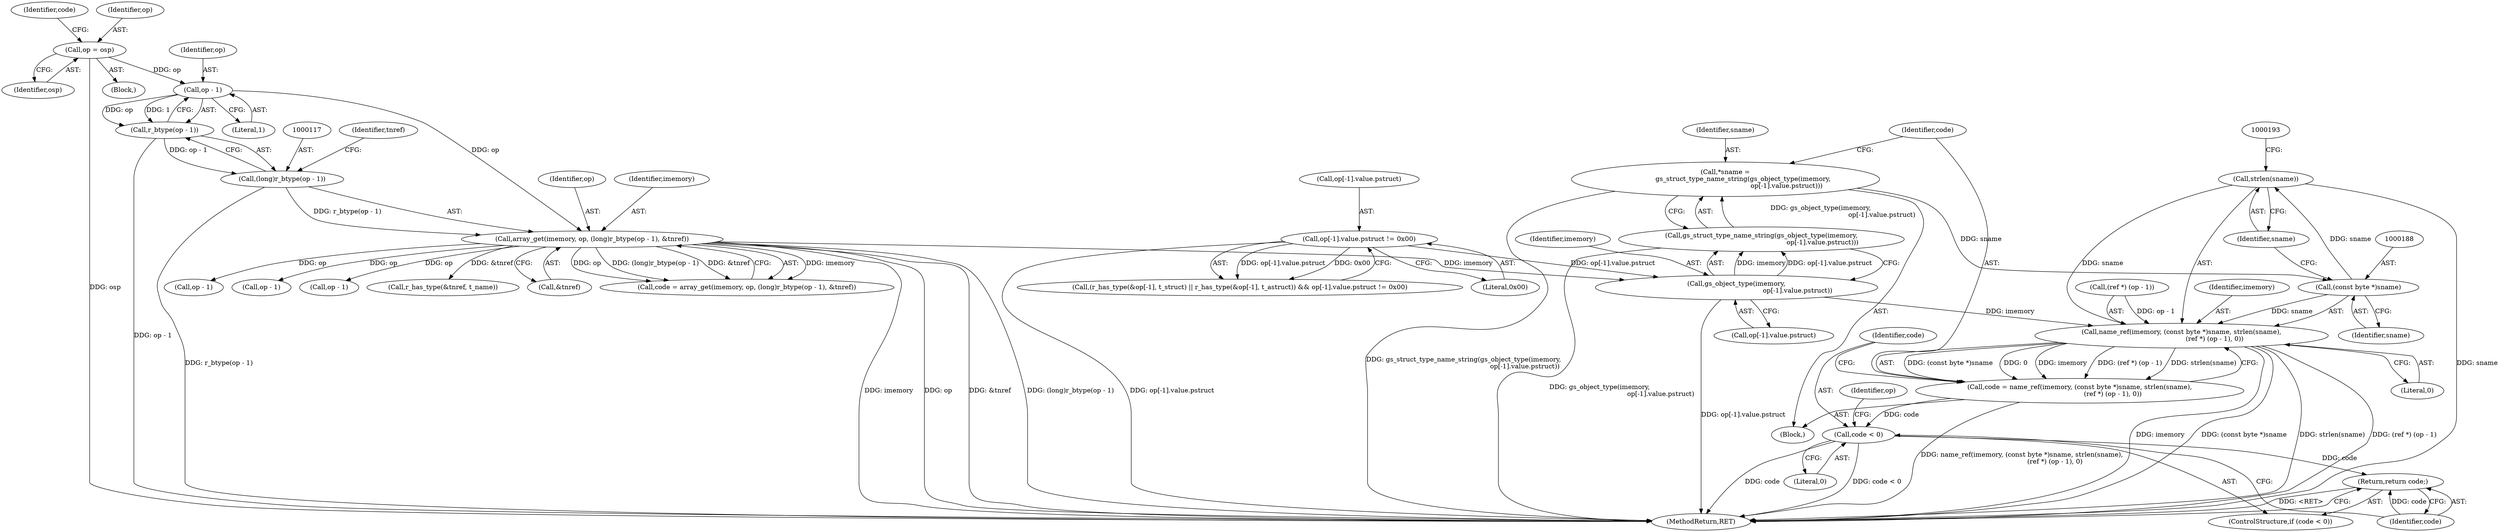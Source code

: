 digraph "0_ghostscript_0edd3d6c634a577db261615a9dc2719bca7f6e01@API" {
"1000190" [label="(Call,strlen(sname))"];
"1000187" [label="(Call,(const byte *)sname)"];
"1000169" [label="(Call,*sname =\n                 gs_struct_type_name_string(gs_object_type(imemory,\n                                                           op[-1].value.pstruct)))"];
"1000171" [label="(Call,gs_struct_type_name_string(gs_object_type(imemory,\n                                                           op[-1].value.pstruct)))"];
"1000172" [label="(Call,gs_object_type(imemory,\n                                                           op[-1].value.pstruct))"];
"1000113" [label="(Call,array_get(imemory, op, (long)r_btype(op - 1), &tnref))"];
"1000119" [label="(Call,op - 1)"];
"1000106" [label="(Call,op = osp)"];
"1000116" [label="(Call,(long)r_btype(op - 1))"];
"1000118" [label="(Call,r_btype(op - 1))"];
"1000157" [label="(Call,op[-1].value.pstruct != 0x00)"];
"1000185" [label="(Call,name_ref(imemory, (const byte *)sname, strlen(sname),\n                                (ref *) (op - 1), 0))"];
"1000183" [label="(Call,code = name_ref(imemory, (const byte *)sname, strlen(sname),\n                                (ref *) (op - 1), 0))"];
"1000199" [label="(Call,code < 0)"];
"1000202" [label="(Return,return code;)"];
"1000116" [label="(Call,(long)r_btype(op - 1))"];
"1000123" [label="(Identifier,tnref)"];
"1000118" [label="(Call,r_btype(op - 1))"];
"1000198" [label="(ControlStructure,if (code < 0))"];
"1000199" [label="(Call,code < 0)"];
"1000172" [label="(Call,gs_object_type(imemory,\n                                                           op[-1].value.pstruct))"];
"1000166" [label="(Literal,0x00)"];
"1000185" [label="(Call,name_ref(imemory, (const byte *)sname, strlen(sname),\n                                (ref *) (op - 1), 0))"];
"1000186" [label="(Identifier,imemory)"];
"1000209" [label="(Identifier,op)"];
"1000169" [label="(Call,*sname =\n                 gs_struct_type_name_string(gs_object_type(imemory,\n                                                           op[-1].value.pstruct)))"];
"1000224" [label="(MethodReturn,RET)"];
"1000119" [label="(Call,op - 1)"];
"1000215" [label="(Call,op - 1)"];
"1000104" [label="(Block,)"];
"1000190" [label="(Call,strlen(sname))"];
"1000194" [label="(Call,op - 1)"];
"1000197" [label="(Literal,0)"];
"1000170" [label="(Identifier,sname)"];
"1000173" [label="(Identifier,imemory)"];
"1000132" [label="(Call,r_has_type(&tnref, t_name))"];
"1000141" [label="(Call,(r_has_type(&op[-1], t_struct) || r_has_type(&op[-1], t_astruct)) && op[-1].value.pstruct != 0x00)"];
"1000200" [label="(Identifier,code)"];
"1000174" [label="(Call,op[-1].value.pstruct)"];
"1000121" [label="(Literal,1)"];
"1000203" [label="(Identifier,code)"];
"1000113" [label="(Call,array_get(imemory, op, (long)r_btype(op - 1), &tnref))"];
"1000189" [label="(Identifier,sname)"];
"1000108" [label="(Identifier,osp)"];
"1000120" [label="(Identifier,op)"];
"1000184" [label="(Identifier,code)"];
"1000122" [label="(Call,&tnref)"];
"1000115" [label="(Identifier,op)"];
"1000112" [label="(Identifier,code)"];
"1000114" [label="(Identifier,imemory)"];
"1000202" [label="(Return,return code;)"];
"1000167" [label="(Block,)"];
"1000201" [label="(Literal,0)"];
"1000157" [label="(Call,op[-1].value.pstruct != 0x00)"];
"1000191" [label="(Identifier,sname)"];
"1000183" [label="(Call,code = name_ref(imemory, (const byte *)sname, strlen(sname),\n                                (ref *) (op - 1), 0))"];
"1000107" [label="(Identifier,op)"];
"1000192" [label="(Call,(ref *) (op - 1))"];
"1000171" [label="(Call,gs_struct_type_name_string(gs_object_type(imemory,\n                                                           op[-1].value.pstruct)))"];
"1000111" [label="(Call,code = array_get(imemory, op, (long)r_btype(op - 1), &tnref))"];
"1000208" [label="(Call,op - 1)"];
"1000106" [label="(Call,op = osp)"];
"1000187" [label="(Call,(const byte *)sname)"];
"1000158" [label="(Call,op[-1].value.pstruct)"];
"1000190" -> "1000185"  [label="AST: "];
"1000190" -> "1000191"  [label="CFG: "];
"1000191" -> "1000190"  [label="AST: "];
"1000193" -> "1000190"  [label="CFG: "];
"1000190" -> "1000224"  [label="DDG: sname"];
"1000190" -> "1000185"  [label="DDG: sname"];
"1000187" -> "1000190"  [label="DDG: sname"];
"1000187" -> "1000185"  [label="AST: "];
"1000187" -> "1000189"  [label="CFG: "];
"1000188" -> "1000187"  [label="AST: "];
"1000189" -> "1000187"  [label="AST: "];
"1000191" -> "1000187"  [label="CFG: "];
"1000187" -> "1000185"  [label="DDG: sname"];
"1000169" -> "1000187"  [label="DDG: sname"];
"1000169" -> "1000167"  [label="AST: "];
"1000169" -> "1000171"  [label="CFG: "];
"1000170" -> "1000169"  [label="AST: "];
"1000171" -> "1000169"  [label="AST: "];
"1000184" -> "1000169"  [label="CFG: "];
"1000169" -> "1000224"  [label="DDG: gs_struct_type_name_string(gs_object_type(imemory,\n                                                           op[-1].value.pstruct))"];
"1000171" -> "1000169"  [label="DDG: gs_object_type(imemory,\n                                                           op[-1].value.pstruct)"];
"1000171" -> "1000172"  [label="CFG: "];
"1000172" -> "1000171"  [label="AST: "];
"1000171" -> "1000224"  [label="DDG: gs_object_type(imemory,\n                                                           op[-1].value.pstruct)"];
"1000172" -> "1000171"  [label="DDG: imemory"];
"1000172" -> "1000171"  [label="DDG: op[-1].value.pstruct"];
"1000172" -> "1000174"  [label="CFG: "];
"1000173" -> "1000172"  [label="AST: "];
"1000174" -> "1000172"  [label="AST: "];
"1000172" -> "1000224"  [label="DDG: op[-1].value.pstruct"];
"1000113" -> "1000172"  [label="DDG: imemory"];
"1000157" -> "1000172"  [label="DDG: op[-1].value.pstruct"];
"1000172" -> "1000185"  [label="DDG: imemory"];
"1000113" -> "1000111"  [label="AST: "];
"1000113" -> "1000122"  [label="CFG: "];
"1000114" -> "1000113"  [label="AST: "];
"1000115" -> "1000113"  [label="AST: "];
"1000116" -> "1000113"  [label="AST: "];
"1000122" -> "1000113"  [label="AST: "];
"1000111" -> "1000113"  [label="CFG: "];
"1000113" -> "1000224"  [label="DDG: imemory"];
"1000113" -> "1000224"  [label="DDG: op"];
"1000113" -> "1000224"  [label="DDG: &tnref"];
"1000113" -> "1000224"  [label="DDG: (long)r_btype(op - 1)"];
"1000113" -> "1000111"  [label="DDG: imemory"];
"1000113" -> "1000111"  [label="DDG: op"];
"1000113" -> "1000111"  [label="DDG: (long)r_btype(op - 1)"];
"1000113" -> "1000111"  [label="DDG: &tnref"];
"1000119" -> "1000113"  [label="DDG: op"];
"1000116" -> "1000113"  [label="DDG: r_btype(op - 1)"];
"1000113" -> "1000132"  [label="DDG: &tnref"];
"1000113" -> "1000194"  [label="DDG: op"];
"1000113" -> "1000208"  [label="DDG: op"];
"1000113" -> "1000215"  [label="DDG: op"];
"1000119" -> "1000118"  [label="AST: "];
"1000119" -> "1000121"  [label="CFG: "];
"1000120" -> "1000119"  [label="AST: "];
"1000121" -> "1000119"  [label="AST: "];
"1000118" -> "1000119"  [label="CFG: "];
"1000119" -> "1000118"  [label="DDG: op"];
"1000119" -> "1000118"  [label="DDG: 1"];
"1000106" -> "1000119"  [label="DDG: op"];
"1000106" -> "1000104"  [label="AST: "];
"1000106" -> "1000108"  [label="CFG: "];
"1000107" -> "1000106"  [label="AST: "];
"1000108" -> "1000106"  [label="AST: "];
"1000112" -> "1000106"  [label="CFG: "];
"1000106" -> "1000224"  [label="DDG: osp"];
"1000116" -> "1000118"  [label="CFG: "];
"1000117" -> "1000116"  [label="AST: "];
"1000118" -> "1000116"  [label="AST: "];
"1000123" -> "1000116"  [label="CFG: "];
"1000116" -> "1000224"  [label="DDG: r_btype(op - 1)"];
"1000118" -> "1000116"  [label="DDG: op - 1"];
"1000118" -> "1000224"  [label="DDG: op - 1"];
"1000157" -> "1000141"  [label="AST: "];
"1000157" -> "1000166"  [label="CFG: "];
"1000158" -> "1000157"  [label="AST: "];
"1000166" -> "1000157"  [label="AST: "];
"1000141" -> "1000157"  [label="CFG: "];
"1000157" -> "1000224"  [label="DDG: op[-1].value.pstruct"];
"1000157" -> "1000141"  [label="DDG: op[-1].value.pstruct"];
"1000157" -> "1000141"  [label="DDG: 0x00"];
"1000185" -> "1000183"  [label="AST: "];
"1000185" -> "1000197"  [label="CFG: "];
"1000186" -> "1000185"  [label="AST: "];
"1000192" -> "1000185"  [label="AST: "];
"1000197" -> "1000185"  [label="AST: "];
"1000183" -> "1000185"  [label="CFG: "];
"1000185" -> "1000224"  [label="DDG: imemory"];
"1000185" -> "1000224"  [label="DDG: (const byte *)sname"];
"1000185" -> "1000224"  [label="DDG: strlen(sname)"];
"1000185" -> "1000224"  [label="DDG: (ref *) (op - 1)"];
"1000185" -> "1000183"  [label="DDG: (const byte *)sname"];
"1000185" -> "1000183"  [label="DDG: 0"];
"1000185" -> "1000183"  [label="DDG: imemory"];
"1000185" -> "1000183"  [label="DDG: (ref *) (op - 1)"];
"1000185" -> "1000183"  [label="DDG: strlen(sname)"];
"1000192" -> "1000185"  [label="DDG: op - 1"];
"1000183" -> "1000167"  [label="AST: "];
"1000184" -> "1000183"  [label="AST: "];
"1000200" -> "1000183"  [label="CFG: "];
"1000183" -> "1000224"  [label="DDG: name_ref(imemory, (const byte *)sname, strlen(sname),\n                                (ref *) (op - 1), 0)"];
"1000183" -> "1000199"  [label="DDG: code"];
"1000199" -> "1000198"  [label="AST: "];
"1000199" -> "1000201"  [label="CFG: "];
"1000200" -> "1000199"  [label="AST: "];
"1000201" -> "1000199"  [label="AST: "];
"1000203" -> "1000199"  [label="CFG: "];
"1000209" -> "1000199"  [label="CFG: "];
"1000199" -> "1000224"  [label="DDG: code < 0"];
"1000199" -> "1000224"  [label="DDG: code"];
"1000199" -> "1000202"  [label="DDG: code"];
"1000202" -> "1000198"  [label="AST: "];
"1000202" -> "1000203"  [label="CFG: "];
"1000203" -> "1000202"  [label="AST: "];
"1000224" -> "1000202"  [label="CFG: "];
"1000202" -> "1000224"  [label="DDG: <RET>"];
"1000203" -> "1000202"  [label="DDG: code"];
}
